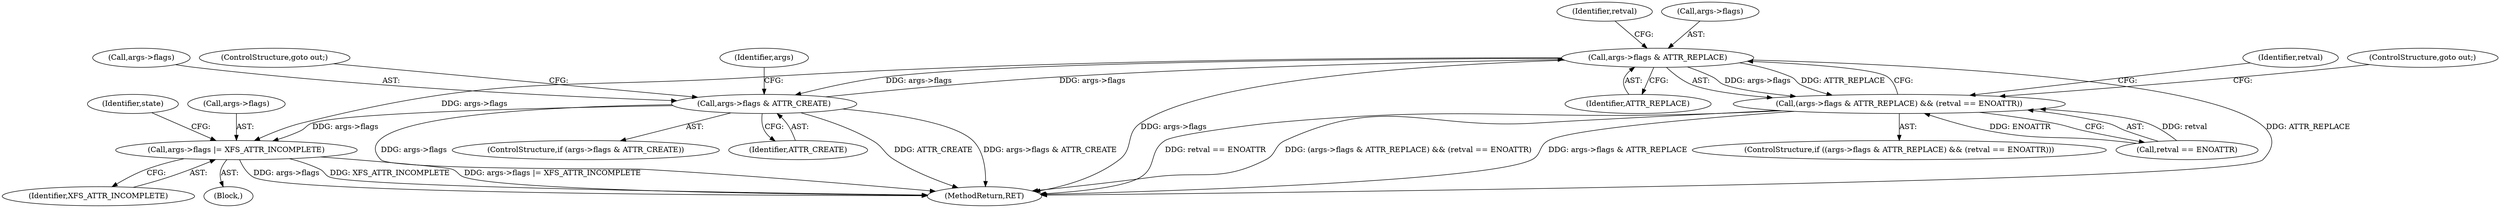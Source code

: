 digraph "0_linux_8275cdd0e7ac550dcce2b3ef6d2fb3b808c1ae59_1@pointer" {
"1000213" [label="(Call,args->flags & ATTR_REPLACE)"];
"1000230" [label="(Call,args->flags & ATTR_CREATE)"];
"1000213" [label="(Call,args->flags & ATTR_REPLACE)"];
"1000212" [label="(Call,(args->flags & ATTR_REPLACE) && (retval == ENOATTR))"];
"1000534" [label="(Call,args->flags |= XFS_ATTR_INCOMPLETE)"];
"1000226" [label="(Identifier,retval)"];
"1000219" [label="(Identifier,retval)"];
"1000235" [label="(ControlStructure,goto out;)"];
"1000237" [label="(Identifier,args)"];
"1000478" [label="(Block,)"];
"1000212" [label="(Call,(args->flags & ATTR_REPLACE) && (retval == ENOATTR))"];
"1000213" [label="(Call,args->flags & ATTR_REPLACE)"];
"1000534" [label="(Call,args->flags |= XFS_ATTR_INCOMPLETE)"];
"1000230" [label="(Call,args->flags & ATTR_CREATE)"];
"1000724" [label="(MethodReturn,RET)"];
"1000211" [label="(ControlStructure,if ((args->flags & ATTR_REPLACE) && (retval == ENOATTR)))"];
"1000540" [label="(Identifier,state)"];
"1000231" [label="(Call,args->flags)"];
"1000222" [label="(ControlStructure,goto out;)"];
"1000217" [label="(Identifier,ATTR_REPLACE)"];
"1000535" [label="(Call,args->flags)"];
"1000218" [label="(Call,retval == ENOATTR)"];
"1000214" [label="(Call,args->flags)"];
"1000538" [label="(Identifier,XFS_ATTR_INCOMPLETE)"];
"1000234" [label="(Identifier,ATTR_CREATE)"];
"1000229" [label="(ControlStructure,if (args->flags & ATTR_CREATE))"];
"1000213" -> "1000212"  [label="AST: "];
"1000213" -> "1000217"  [label="CFG: "];
"1000214" -> "1000213"  [label="AST: "];
"1000217" -> "1000213"  [label="AST: "];
"1000219" -> "1000213"  [label="CFG: "];
"1000212" -> "1000213"  [label="CFG: "];
"1000213" -> "1000724"  [label="DDG: ATTR_REPLACE"];
"1000213" -> "1000724"  [label="DDG: args->flags"];
"1000213" -> "1000212"  [label="DDG: args->flags"];
"1000213" -> "1000212"  [label="DDG: ATTR_REPLACE"];
"1000230" -> "1000213"  [label="DDG: args->flags"];
"1000213" -> "1000230"  [label="DDG: args->flags"];
"1000213" -> "1000534"  [label="DDG: args->flags"];
"1000230" -> "1000229"  [label="AST: "];
"1000230" -> "1000234"  [label="CFG: "];
"1000231" -> "1000230"  [label="AST: "];
"1000234" -> "1000230"  [label="AST: "];
"1000235" -> "1000230"  [label="CFG: "];
"1000237" -> "1000230"  [label="CFG: "];
"1000230" -> "1000724"  [label="DDG: args->flags"];
"1000230" -> "1000724"  [label="DDG: ATTR_CREATE"];
"1000230" -> "1000724"  [label="DDG: args->flags & ATTR_CREATE"];
"1000230" -> "1000534"  [label="DDG: args->flags"];
"1000212" -> "1000211"  [label="AST: "];
"1000212" -> "1000218"  [label="CFG: "];
"1000218" -> "1000212"  [label="AST: "];
"1000222" -> "1000212"  [label="CFG: "];
"1000226" -> "1000212"  [label="CFG: "];
"1000212" -> "1000724"  [label="DDG: retval == ENOATTR"];
"1000212" -> "1000724"  [label="DDG: (args->flags & ATTR_REPLACE) && (retval == ENOATTR)"];
"1000212" -> "1000724"  [label="DDG: args->flags & ATTR_REPLACE"];
"1000218" -> "1000212"  [label="DDG: retval"];
"1000218" -> "1000212"  [label="DDG: ENOATTR"];
"1000534" -> "1000478"  [label="AST: "];
"1000534" -> "1000538"  [label="CFG: "];
"1000535" -> "1000534"  [label="AST: "];
"1000538" -> "1000534"  [label="AST: "];
"1000540" -> "1000534"  [label="CFG: "];
"1000534" -> "1000724"  [label="DDG: args->flags |= XFS_ATTR_INCOMPLETE"];
"1000534" -> "1000724"  [label="DDG: args->flags"];
"1000534" -> "1000724"  [label="DDG: XFS_ATTR_INCOMPLETE"];
}
